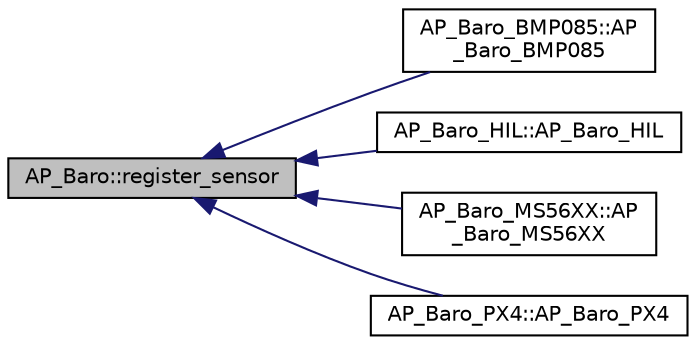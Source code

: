 digraph "AP_Baro::register_sensor"
{
 // INTERACTIVE_SVG=YES
  edge [fontname="Helvetica",fontsize="10",labelfontname="Helvetica",labelfontsize="10"];
  node [fontname="Helvetica",fontsize="10",shape=record];
  rankdir="LR";
  Node1 [label="AP_Baro::register_sensor",height=0.2,width=0.4,color="black", fillcolor="grey75", style="filled", fontcolor="black"];
  Node1 -> Node2 [dir="back",color="midnightblue",fontsize="10",style="solid",fontname="Helvetica"];
  Node2 [label="AP_Baro_BMP085::AP\l_Baro_BMP085",height=0.2,width=0.4,color="black", fillcolor="white", style="filled",URL="$classAP__Baro__BMP085.html#a2391b8ea8db43eed0d79e419798e747f"];
  Node1 -> Node3 [dir="back",color="midnightblue",fontsize="10",style="solid",fontname="Helvetica"];
  Node3 [label="AP_Baro_HIL::AP_Baro_HIL",height=0.2,width=0.4,color="black", fillcolor="white", style="filled",URL="$classAP__Baro__HIL.html#ae9b3ecd0168c19809a0ecad300828d1e"];
  Node1 -> Node4 [dir="back",color="midnightblue",fontsize="10",style="solid",fontname="Helvetica"];
  Node4 [label="AP_Baro_MS56XX::AP\l_Baro_MS56XX",height=0.2,width=0.4,color="black", fillcolor="white", style="filled",URL="$classAP__Baro__MS56XX.html#af56400c21e9cfbadf82c495a7da0aab3"];
  Node1 -> Node5 [dir="back",color="midnightblue",fontsize="10",style="solid",fontname="Helvetica"];
  Node5 [label="AP_Baro_PX4::AP_Baro_PX4",height=0.2,width=0.4,color="black", fillcolor="white", style="filled",URL="$classAP__Baro__PX4.html#a07279f516e2a6c57d7d8d3f20e7a28b5"];
}
